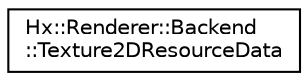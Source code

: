 digraph "Graphical Class Hierarchy"
{
  edge [fontname="Helvetica",fontsize="10",labelfontname="Helvetica",labelfontsize="10"];
  node [fontname="Helvetica",fontsize="10",shape=record];
  rankdir="LR";
  Node0 [label="Hx::Renderer::Backend\l::Texture2DResourceData",height=0.2,width=0.4,color="black", fillcolor="white", style="filled",URL="$structHx_1_1Renderer_1_1Backend_1_1Texture2DResourceData.html"];
}
